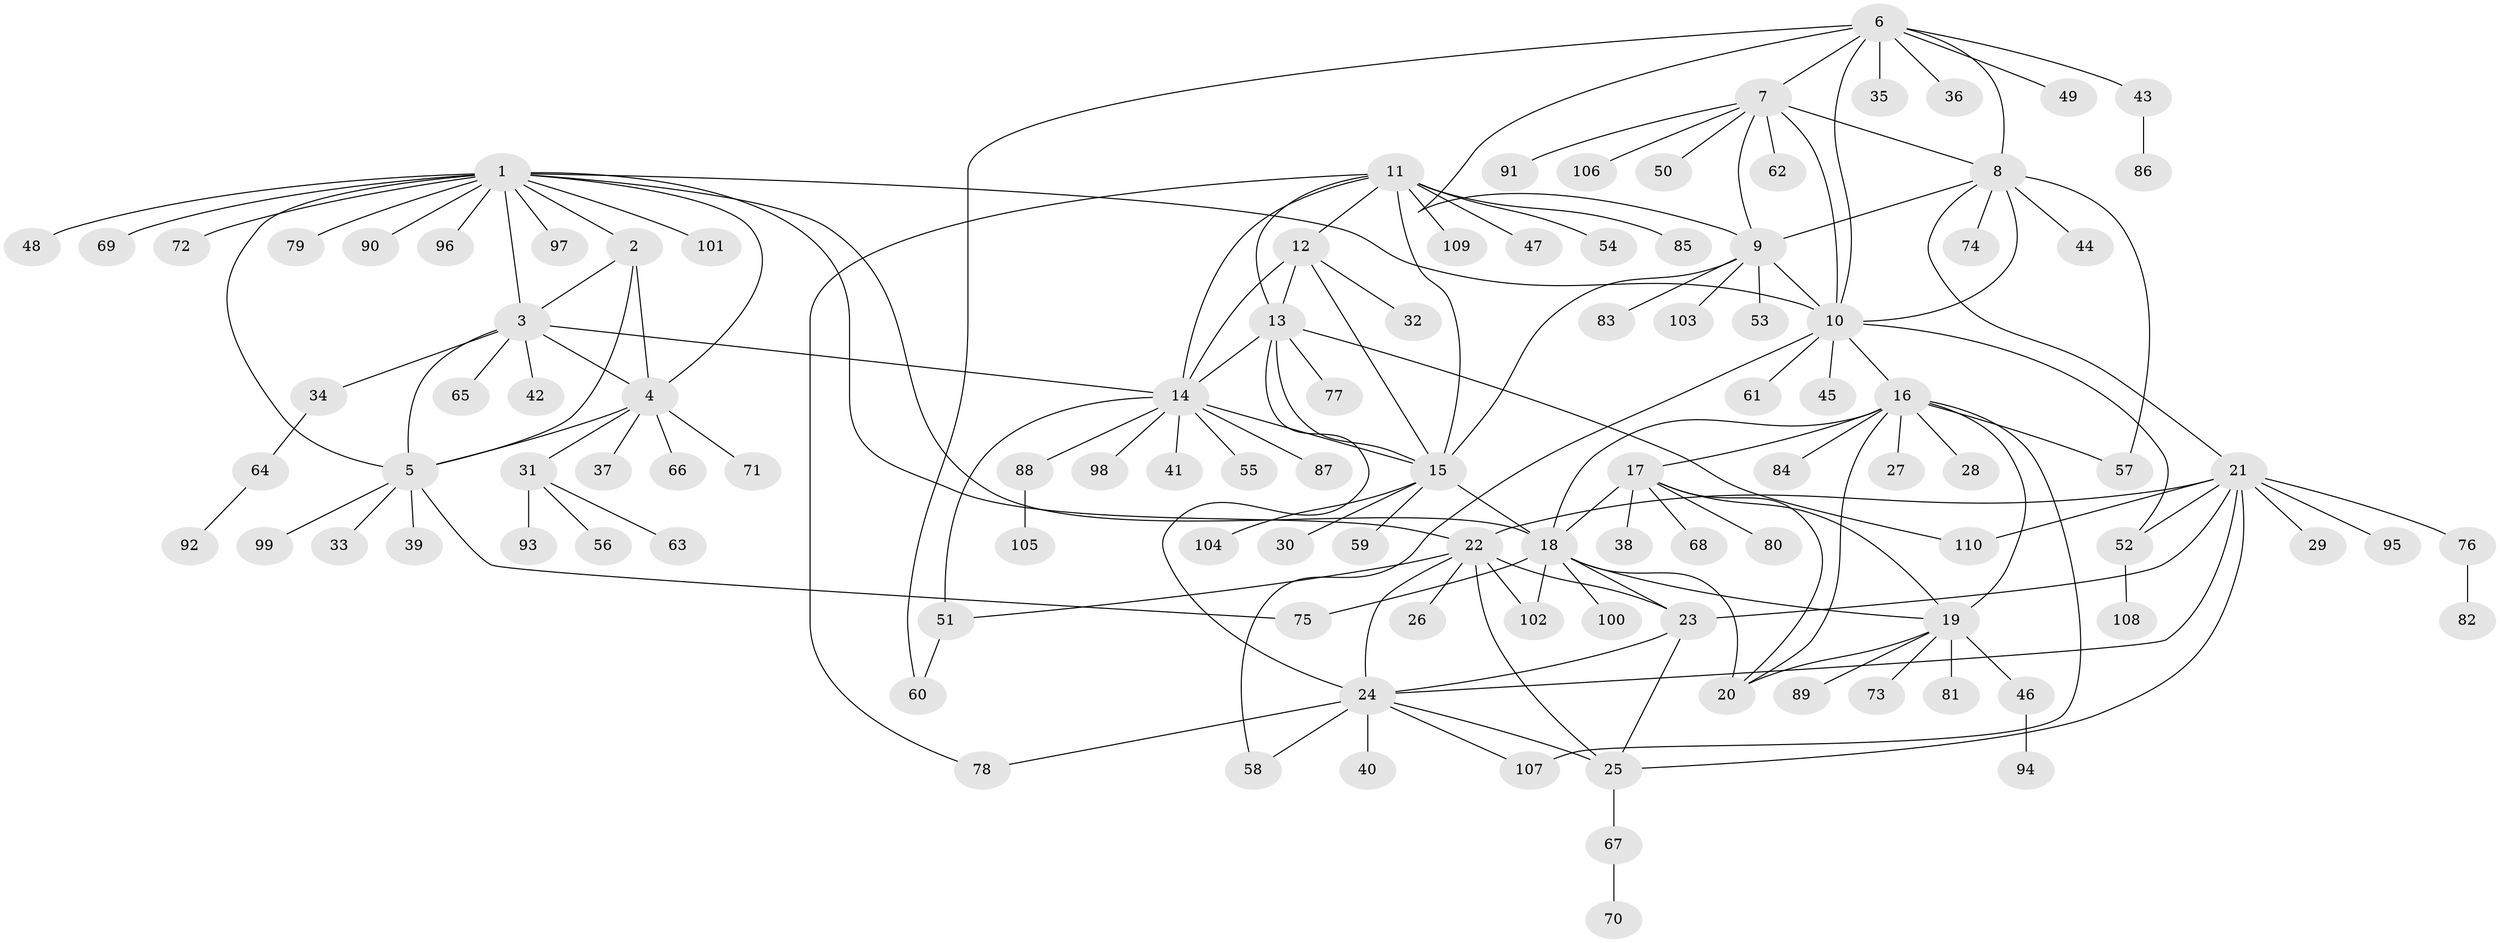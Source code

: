// coarse degree distribution, {21: 0.011363636363636364, 6: 0.022727272727272728, 10: 0.022727272727272728, 9: 0.03409090909090909, 7: 0.07954545454545454, 12: 0.011363636363636364, 4: 0.011363636363636364, 8: 0.022727272727272728, 1: 0.6477272727272727, 3: 0.022727272727272728, 2: 0.11363636363636363}
// Generated by graph-tools (version 1.1) at 2025/52/02/27/25 19:52:13]
// undirected, 110 vertices, 155 edges
graph export_dot {
graph [start="1"]
  node [color=gray90,style=filled];
  1;
  2;
  3;
  4;
  5;
  6;
  7;
  8;
  9;
  10;
  11;
  12;
  13;
  14;
  15;
  16;
  17;
  18;
  19;
  20;
  21;
  22;
  23;
  24;
  25;
  26;
  27;
  28;
  29;
  30;
  31;
  32;
  33;
  34;
  35;
  36;
  37;
  38;
  39;
  40;
  41;
  42;
  43;
  44;
  45;
  46;
  47;
  48;
  49;
  50;
  51;
  52;
  53;
  54;
  55;
  56;
  57;
  58;
  59;
  60;
  61;
  62;
  63;
  64;
  65;
  66;
  67;
  68;
  69;
  70;
  71;
  72;
  73;
  74;
  75;
  76;
  77;
  78;
  79;
  80;
  81;
  82;
  83;
  84;
  85;
  86;
  87;
  88;
  89;
  90;
  91;
  92;
  93;
  94;
  95;
  96;
  97;
  98;
  99;
  100;
  101;
  102;
  103;
  104;
  105;
  106;
  107;
  108;
  109;
  110;
  1 -- 2;
  1 -- 3;
  1 -- 4;
  1 -- 5;
  1 -- 10;
  1 -- 18;
  1 -- 22;
  1 -- 48;
  1 -- 69;
  1 -- 72;
  1 -- 79;
  1 -- 90;
  1 -- 96;
  1 -- 97;
  1 -- 101;
  2 -- 3;
  2 -- 4;
  2 -- 5;
  3 -- 4;
  3 -- 5;
  3 -- 14;
  3 -- 34;
  3 -- 42;
  3 -- 65;
  4 -- 5;
  4 -- 31;
  4 -- 37;
  4 -- 66;
  4 -- 71;
  5 -- 33;
  5 -- 39;
  5 -- 75;
  5 -- 99;
  6 -- 7;
  6 -- 8;
  6 -- 9;
  6 -- 10;
  6 -- 35;
  6 -- 36;
  6 -- 43;
  6 -- 49;
  6 -- 60;
  7 -- 8;
  7 -- 9;
  7 -- 10;
  7 -- 50;
  7 -- 62;
  7 -- 91;
  7 -- 106;
  8 -- 9;
  8 -- 10;
  8 -- 21;
  8 -- 44;
  8 -- 57;
  8 -- 74;
  9 -- 10;
  9 -- 15;
  9 -- 53;
  9 -- 83;
  9 -- 103;
  10 -- 16;
  10 -- 45;
  10 -- 52;
  10 -- 58;
  10 -- 61;
  11 -- 12;
  11 -- 13;
  11 -- 14;
  11 -- 15;
  11 -- 47;
  11 -- 54;
  11 -- 78;
  11 -- 85;
  11 -- 109;
  12 -- 13;
  12 -- 14;
  12 -- 15;
  12 -- 32;
  13 -- 14;
  13 -- 15;
  13 -- 24;
  13 -- 77;
  13 -- 110;
  14 -- 15;
  14 -- 41;
  14 -- 51;
  14 -- 55;
  14 -- 87;
  14 -- 88;
  14 -- 98;
  15 -- 18;
  15 -- 30;
  15 -- 59;
  15 -- 104;
  16 -- 17;
  16 -- 18;
  16 -- 19;
  16 -- 20;
  16 -- 27;
  16 -- 28;
  16 -- 57;
  16 -- 84;
  16 -- 107;
  17 -- 18;
  17 -- 19;
  17 -- 20;
  17 -- 38;
  17 -- 68;
  17 -- 80;
  18 -- 19;
  18 -- 20;
  18 -- 23;
  18 -- 75;
  18 -- 100;
  18 -- 102;
  19 -- 20;
  19 -- 46;
  19 -- 73;
  19 -- 81;
  19 -- 89;
  21 -- 22;
  21 -- 23;
  21 -- 24;
  21 -- 25;
  21 -- 29;
  21 -- 52;
  21 -- 76;
  21 -- 95;
  21 -- 110;
  22 -- 23;
  22 -- 24;
  22 -- 25;
  22 -- 26;
  22 -- 51;
  22 -- 102;
  23 -- 24;
  23 -- 25;
  24 -- 25;
  24 -- 40;
  24 -- 58;
  24 -- 78;
  24 -- 107;
  25 -- 67;
  31 -- 56;
  31 -- 63;
  31 -- 93;
  34 -- 64;
  43 -- 86;
  46 -- 94;
  51 -- 60;
  52 -- 108;
  64 -- 92;
  67 -- 70;
  76 -- 82;
  88 -- 105;
}
